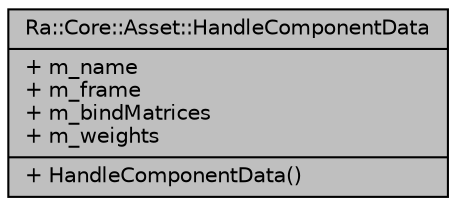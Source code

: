 digraph "Ra::Core::Asset::HandleComponentData"
{
 // INTERACTIVE_SVG=YES
 // LATEX_PDF_SIZE
  edge [fontname="Helvetica",fontsize="10",labelfontname="Helvetica",labelfontsize="10"];
  node [fontname="Helvetica",fontsize="10",shape=record];
  Node1 [label="{Ra::Core::Asset::HandleComponentData\n|+ m_name\l+ m_frame\l+ m_bindMatrices\l+ m_weights\l|+ HandleComponentData()\l}",height=0.2,width=0.4,color="black", fillcolor="grey75", style="filled", fontcolor="black",tooltip=" "];
}
